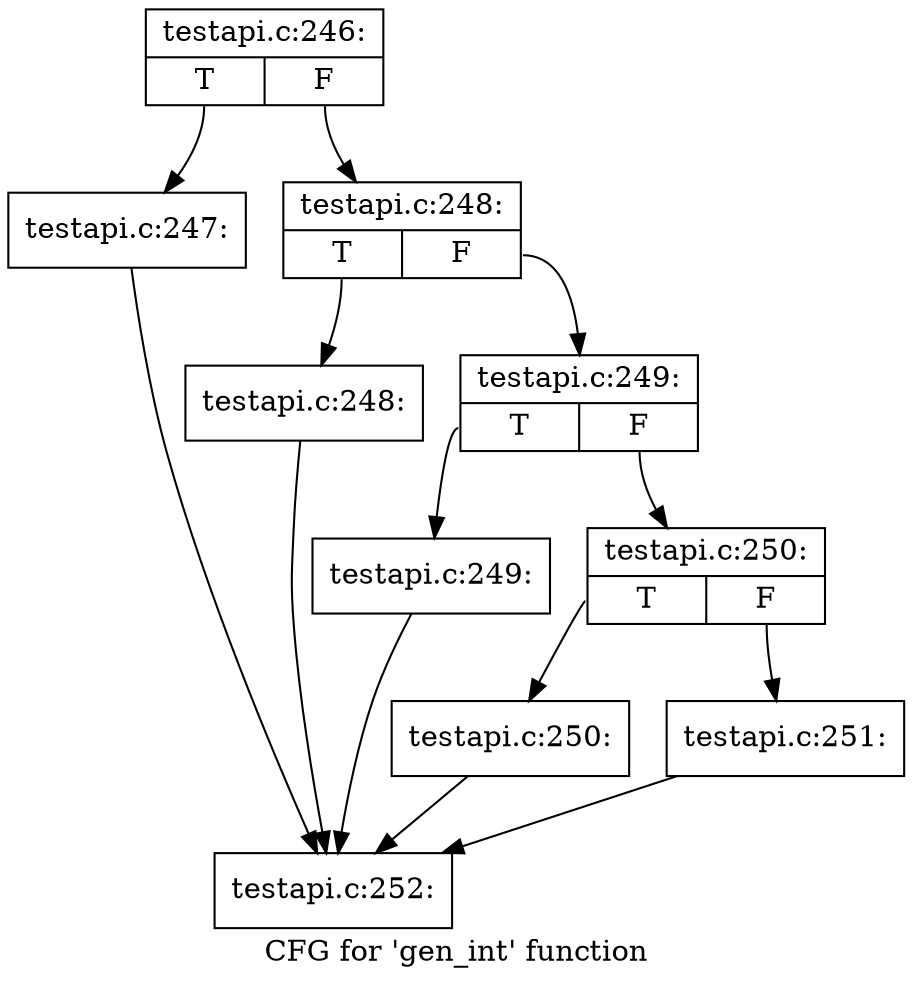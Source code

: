 digraph "CFG for 'gen_int' function" {
	label="CFG for 'gen_int' function";

	Node0x34372c0 [shape=record,label="{testapi.c:246:|{<s0>T|<s1>F}}"];
	Node0x34372c0:s0 -> Node0x403ed80;
	Node0x34372c0:s1 -> Node0x403edd0;
	Node0x403ed80 [shape=record,label="{testapi.c:247:}"];
	Node0x403ed80 -> Node0x403f180;
	Node0x403edd0 [shape=record,label="{testapi.c:248:|{<s0>T|<s1>F}}"];
	Node0x403edd0:s0 -> Node0x405d000;
	Node0x403edd0:s1 -> Node0x405d050;
	Node0x405d000 [shape=record,label="{testapi.c:248:}"];
	Node0x405d000 -> Node0x403f180;
	Node0x405d050 [shape=record,label="{testapi.c:249:|{<s0>T|<s1>F}}"];
	Node0x405d050:s0 -> Node0x405d4e0;
	Node0x405d050:s1 -> Node0x405d530;
	Node0x405d4e0 [shape=record,label="{testapi.c:249:}"];
	Node0x405d4e0 -> Node0x403f180;
	Node0x405d530 [shape=record,label="{testapi.c:250:|{<s0>T|<s1>F}}"];
	Node0x405d530:s0 -> Node0x405da30;
	Node0x405d530:s1 -> Node0x405da80;
	Node0x405da30 [shape=record,label="{testapi.c:250:}"];
	Node0x405da30 -> Node0x403f180;
	Node0x405da80 [shape=record,label="{testapi.c:251:}"];
	Node0x405da80 -> Node0x403f180;
	Node0x403f180 [shape=record,label="{testapi.c:252:}"];
}
